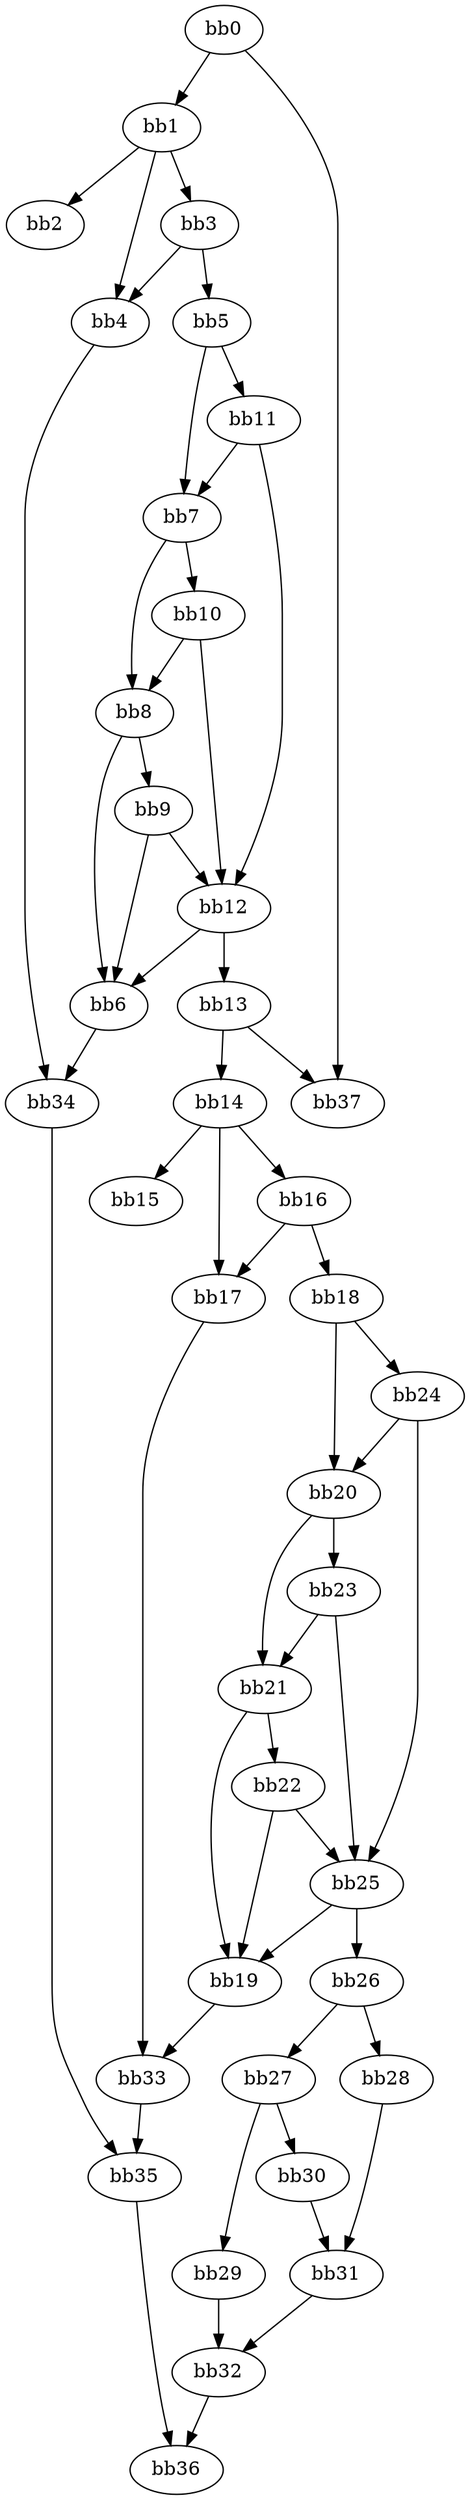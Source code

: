 digraph {
    0 [ label = "bb0\l" ]
    1 [ label = "bb1\l" ]
    2 [ label = "bb2\l" ]
    3 [ label = "bb3\l" ]
    4 [ label = "bb4\l" ]
    5 [ label = "bb5\l" ]
    6 [ label = "bb6\l" ]
    7 [ label = "bb7\l" ]
    8 [ label = "bb8\l" ]
    9 [ label = "bb9\l" ]
    10 [ label = "bb10\l" ]
    11 [ label = "bb11\l" ]
    12 [ label = "bb12\l" ]
    13 [ label = "bb13\l" ]
    14 [ label = "bb14\l" ]
    15 [ label = "bb15\l" ]
    16 [ label = "bb16\l" ]
    17 [ label = "bb17\l" ]
    18 [ label = "bb18\l" ]
    19 [ label = "bb19\l" ]
    20 [ label = "bb20\l" ]
    21 [ label = "bb21\l" ]
    22 [ label = "bb22\l" ]
    23 [ label = "bb23\l" ]
    24 [ label = "bb24\l" ]
    25 [ label = "bb25\l" ]
    26 [ label = "bb26\l" ]
    27 [ label = "bb27\l" ]
    28 [ label = "bb28\l" ]
    29 [ label = "bb29\l" ]
    30 [ label = "bb30\l" ]
    31 [ label = "bb31\l" ]
    32 [ label = "bb32\l" ]
    33 [ label = "bb33\l" ]
    34 [ label = "bb34\l" ]
    35 [ label = "bb35\l" ]
    36 [ label = "bb36\l" ]
    37 [ label = "bb37\l" ]
    0 -> 1 [ ]
    0 -> 37 [ ]
    1 -> 2 [ ]
    1 -> 3 [ ]
    1 -> 4 [ ]
    3 -> 4 [ ]
    3 -> 5 [ ]
    4 -> 34 [ ]
    5 -> 7 [ ]
    5 -> 11 [ ]
    6 -> 34 [ ]
    7 -> 8 [ ]
    7 -> 10 [ ]
    8 -> 6 [ ]
    8 -> 9 [ ]
    9 -> 6 [ ]
    9 -> 12 [ ]
    10 -> 8 [ ]
    10 -> 12 [ ]
    11 -> 7 [ ]
    11 -> 12 [ ]
    12 -> 6 [ ]
    12 -> 13 [ ]
    13 -> 14 [ ]
    13 -> 37 [ ]
    14 -> 15 [ ]
    14 -> 16 [ ]
    14 -> 17 [ ]
    16 -> 17 [ ]
    16 -> 18 [ ]
    17 -> 33 [ ]
    18 -> 20 [ ]
    18 -> 24 [ ]
    19 -> 33 [ ]
    20 -> 21 [ ]
    20 -> 23 [ ]
    21 -> 19 [ ]
    21 -> 22 [ ]
    22 -> 19 [ ]
    22 -> 25 [ ]
    23 -> 21 [ ]
    23 -> 25 [ ]
    24 -> 20 [ ]
    24 -> 25 [ ]
    25 -> 19 [ ]
    25 -> 26 [ ]
    26 -> 27 [ ]
    26 -> 28 [ ]
    27 -> 29 [ ]
    27 -> 30 [ ]
    28 -> 31 [ ]
    29 -> 32 [ ]
    30 -> 31 [ ]
    31 -> 32 [ ]
    32 -> 36 [ ]
    33 -> 35 [ ]
    34 -> 35 [ ]
    35 -> 36 [ ]
}

